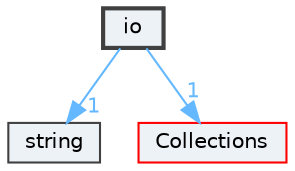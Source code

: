 digraph "/home/ellie/Nextcloud/Coding/GenCLib/io"
{
 // INTERACTIVE_SVG=YES
 // LATEX_PDF_SIZE
  bgcolor="transparent";
  edge [fontname=Helvetica,fontsize=10,labelfontname=Helvetica,labelfontsize=10];
  node [fontname=Helvetica,fontsize=10,shape=box,height=0.2,width=0.4];
  compound=true
  dir_bc161955dc3a3d2485839eba21420d01 [label="io", fillcolor="#edf2f7", color="grey25", style="filled,bold", URL="dir_bc161955dc3a3d2485839eba21420d01.html",tooltip=""];
  dir_76cf5d2c64440c8b33b2b96569e4a2eb [label="string", fillcolor="#edf2f7", color="grey25", style="filled", URL="dir_76cf5d2c64440c8b33b2b96569e4a2eb.html",tooltip=""];
  dir_ea42b4d93f9bdb625a057e7516a96ce1 [label="Collections", fillcolor="#edf2f7", color="red", style="filled", URL="dir_ea42b4d93f9bdb625a057e7516a96ce1.html",tooltip=""];
  dir_bc161955dc3a3d2485839eba21420d01->dir_76cf5d2c64440c8b33b2b96569e4a2eb [headlabel="1", labeldistance=1.5 headhref="dir_000002_000006.html" href="dir_000002_000006.html" color="steelblue1" fontcolor="steelblue1"];
  dir_bc161955dc3a3d2485839eba21420d01->dir_ea42b4d93f9bdb625a057e7516a96ce1 [headlabel="1", labeldistance=1.5 headhref="dir_000002_000000.html" href="dir_000002_000000.html" color="steelblue1" fontcolor="steelblue1"];
}
